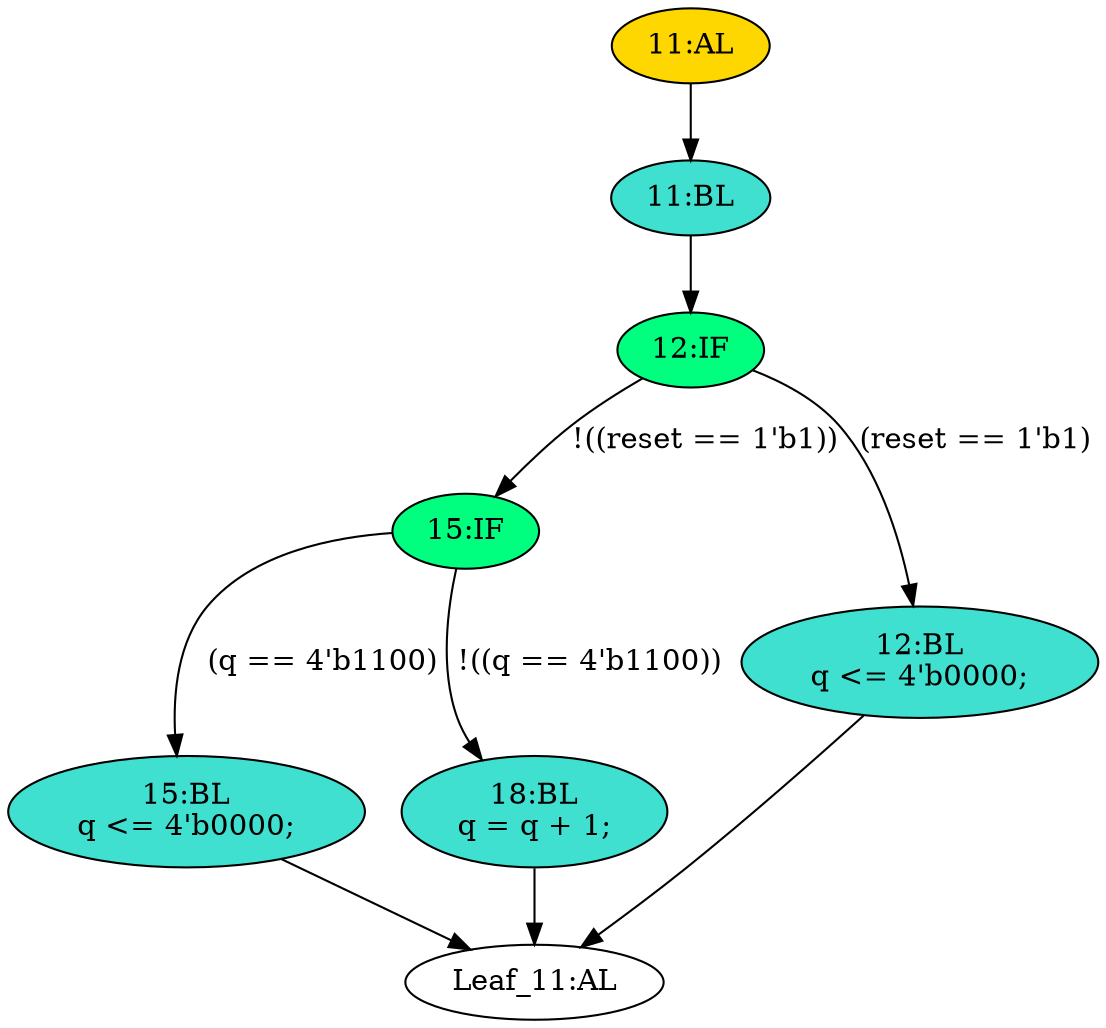 strict digraph "" {
	node [label="\N"];
	"15:IF"	[ast="<pyverilog.vparser.ast.IfStatement object at 0x7f42448c5850>",
		fillcolor=springgreen,
		label="15:IF",
		statements="[]",
		style=filled,
		typ=IfStatement];
	"15:BL"	[ast="<pyverilog.vparser.ast.Block object at 0x7f42448c58d0>",
		fillcolor=turquoise,
		label="15:BL
q <= 4'b0000;",
		statements="[<pyverilog.vparser.ast.NonblockingSubstitution object at 0x7f42448c5910>]",
		style=filled,
		typ=Block];
	"15:IF" -> "15:BL"	[cond="['q']",
		label="(q == 4'b1100)",
		lineno=15];
	"18:BL"	[ast="<pyverilog.vparser.ast.Block object at 0x7f42448c5790>",
		fillcolor=turquoise,
		label="18:BL
q = q + 1;",
		statements="[<pyverilog.vparser.ast.BlockingSubstitution object at 0x7f42448c54d0>]",
		style=filled,
		typ=Block];
	"15:IF" -> "18:BL"	[cond="['q']",
		label="!((q == 4'b1100))",
		lineno=15];
	"12:IF"	[ast="<pyverilog.vparser.ast.IfStatement object at 0x7f42448c57d0>",
		fillcolor=springgreen,
		label="12:IF",
		statements="[]",
		style=filled,
		typ=IfStatement];
	"12:IF" -> "15:IF"	[cond="['reset']",
		label="!((reset == 1'b1))",
		lineno=12];
	"12:BL"	[ast="<pyverilog.vparser.ast.Block object at 0x7f42448c5b50>",
		fillcolor=turquoise,
		label="12:BL
q <= 4'b0000;",
		statements="[<pyverilog.vparser.ast.NonblockingSubstitution object at 0x7f42448c5b90>]",
		style=filled,
		typ=Block];
	"12:IF" -> "12:BL"	[cond="['reset']",
		label="(reset == 1'b1)",
		lineno=12];
	"Leaf_11:AL"	[def_var="['q']",
		label="Leaf_11:AL"];
	"15:BL" -> "Leaf_11:AL"	[cond="[]",
		lineno=None];
	"11:BL"	[ast="<pyverilog.vparser.ast.Block object at 0x7f42448c5dd0>",
		fillcolor=turquoise,
		label="11:BL",
		statements="[]",
		style=filled,
		typ=Block];
	"11:BL" -> "12:IF"	[cond="[]",
		lineno=None];
	"18:BL" -> "Leaf_11:AL"	[cond="[]",
		lineno=None];
	"12:BL" -> "Leaf_11:AL"	[cond="[]",
		lineno=None];
	"11:AL"	[ast="<pyverilog.vparser.ast.Always object at 0x7f42448c5e50>",
		clk_sens=True,
		fillcolor=gold,
		label="11:AL",
		sens="['clk']",
		statements="[]",
		style=filled,
		typ=Always,
		use_var="['reset', 'q']"];
	"11:AL" -> "11:BL"	[cond="[]",
		lineno=None];
}
